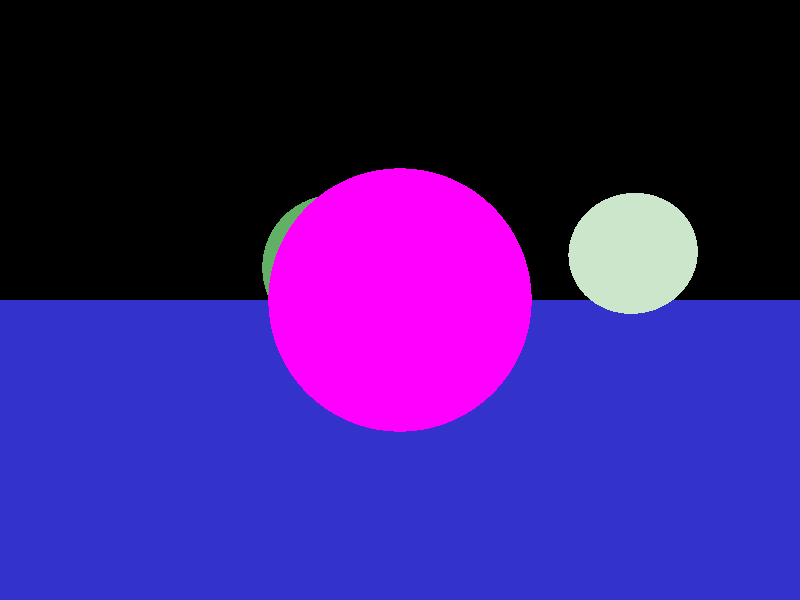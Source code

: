 camera {
  location  <0, 0, 14>
  up        <0,  1,  0>
  right     <1.33333, 0,  0>
  look_at   <0, 0, 0>
}

light_source {<-100, 100, 100> color rgb <1.5, 1.5, 1.5>}


sphere { <0, 0, 0>, 3
  pigment { color rgbf <1.0, 0.0, 1.0, 0.5>}
  finish {ambient 0.2 diffuse 0.4  refraction 1.0 ior 1.33}
}

sphere { <2, 1, -5>, 2.3
  pigment { color rgb <0.38, 0.69, 0.40>}
  finish {ambient 0.4 diffuse 0.8}
}

sphere { <-5, 1, 1>, 1.3
  pigment { color rgb <0.8, 0.9, 0.8>}
  finish {ambient 0.4 diffuse 0.8 reflection 0.5}
}

plane {<0, 1, 0>, -4
  pigment {color rgb <0.2, 0.2, 0.8>}
  finish {ambient 0.4 diffuse 0.8}
}
